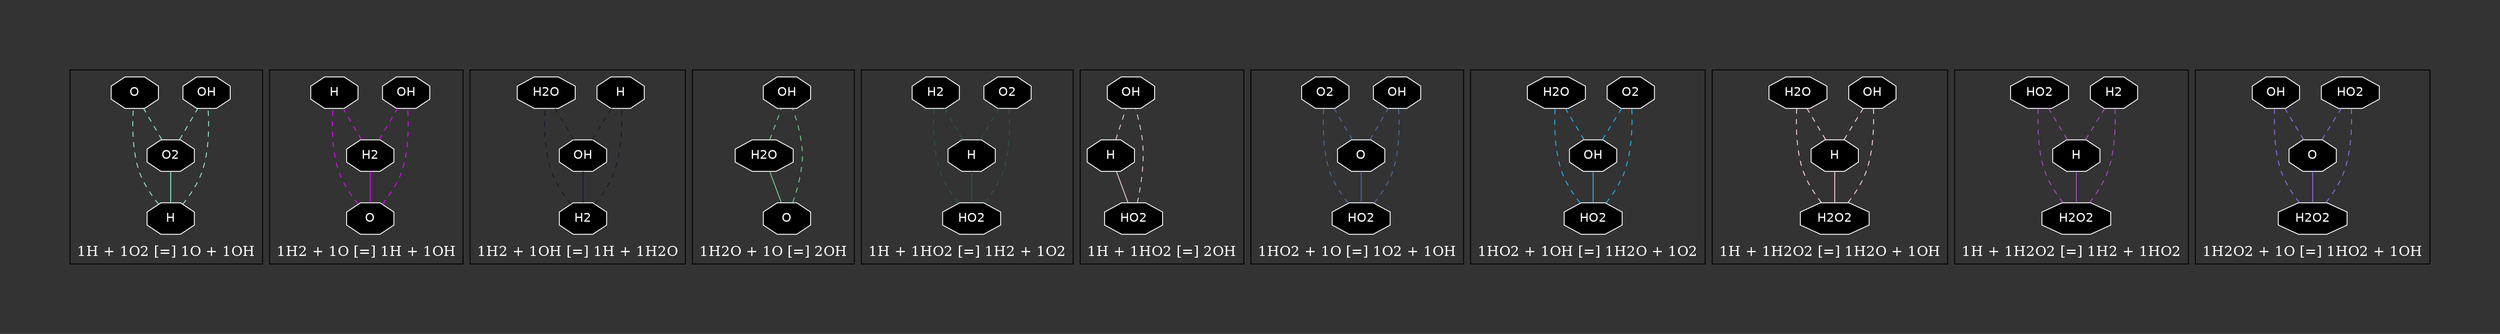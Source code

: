 digraph {
	graph [bgcolor="#333333" fontcolor=white fontsize=16 pad=1 rankdir=BT]
	node [color=white fillcolor=black fontcolor=white fontname=Helvetica shape=octagon style=filled]
	edge [arrowhead=open color=white fontcolor=white fontname=Courier fontsize=12 style=dashed]
	subgraph cluster0Reaction {
		graph [label="1H + 1O2 [=] 1O + 1OH"]
		"1H + 1O2 [=] 1O + 1OH --- H" [label=H rank=min]
		"1H + 1O2 [=] 1O + 1OH --- O2" [label=O2 rank=min]
		"1H + 1O2 [=] 1O + 1OH --- O" [label=O rank=max]
		"1H + 1O2 [=] 1O + 1OH --- OH" [label=OH rank=max]
		"1H + 1O2 [=] 1O + 1OH --- H" -> "1H + 1O2 [=] 1O + 1OH --- O" [arrowhead=none color="#92EBD7"]
		"1H + 1O2 [=] 1O + 1OH --- H" -> "1H + 1O2 [=] 1O + 1OH --- OH" [arrowhead=none color="#92EBD7"]
		"1H + 1O2 [=] 1O + 1OH --- H" -> "1H + 1O2 [=] 1O + 1OH --- O2" [arrowhead=none color="#92EBD7" style=filled]
		"1H + 1O2 [=] 1O + 1OH --- O2" -> "1H + 1O2 [=] 1O + 1OH --- O" [arrowhead=none color="#92EBD7"]
		"1H + 1O2 [=] 1O + 1OH --- O2" -> "1H + 1O2 [=] 1O + 1OH --- OH" [arrowhead=none color="#92EBD7"]
	}
	subgraph cluster1Reaction {
		graph [label="1H2 + 1O [=] 1H + 1OH"]
		"1H2 + 1O [=] 1H + 1OH --- O" [label=O rank=min]
		"1H2 + 1O [=] 1H + 1OH --- H2" [label=H2 rank=min]
		"1H2 + 1O [=] 1H + 1OH --- H" [label=H rank=max]
		"1H2 + 1O [=] 1H + 1OH --- OH" [label=OH rank=max]
		"1H2 + 1O [=] 1H + 1OH --- O" -> "1H2 + 1O [=] 1H + 1OH --- H" [arrowhead=none color="#E207FF"]
		"1H2 + 1O [=] 1H + 1OH --- O" -> "1H2 + 1O [=] 1H + 1OH --- OH" [arrowhead=none color="#E207FF"]
		"1H2 + 1O [=] 1H + 1OH --- O" -> "1H2 + 1O [=] 1H + 1OH --- H2" [arrowhead=none color="#E207FF" style=filled]
		"1H2 + 1O [=] 1H + 1OH --- H2" -> "1H2 + 1O [=] 1H + 1OH --- H" [arrowhead=none color="#E207FF"]
		"1H2 + 1O [=] 1H + 1OH --- H2" -> "1H2 + 1O [=] 1H + 1OH --- OH" [arrowhead=none color="#E207FF"]
	}
	subgraph cluster2Reaction {
		graph [label="1H2 + 1OH [=] 1H + 1H2O"]
		"1H2 + 1OH [=] 1H + 1H2O --- H2" [label=H2 rank=min]
		"1H2 + 1OH [=] 1H + 1H2O --- OH" [label=OH rank=min]
		"1H2 + 1OH [=] 1H + 1H2O --- H2O" [label=H2O rank=max]
		"1H2 + 1OH [=] 1H + 1H2O --- H" [label=H rank=max]
		"1H2 + 1OH [=] 1H + 1H2O --- H2" -> "1H2 + 1OH [=] 1H + 1H2O --- H2O" [arrowhead=none color="#191630"]
		"1H2 + 1OH [=] 1H + 1H2O --- H2" -> "1H2 + 1OH [=] 1H + 1H2O --- H" [arrowhead=none color="#191630"]
		"1H2 + 1OH [=] 1H + 1H2O --- H2" -> "1H2 + 1OH [=] 1H + 1H2O --- OH" [arrowhead=none color="#191630" style=filled]
		"1H2 + 1OH [=] 1H + 1H2O --- OH" -> "1H2 + 1OH [=] 1H + 1H2O --- H2O" [arrowhead=none color="#191630"]
		"1H2 + 1OH [=] 1H + 1H2O --- OH" -> "1H2 + 1OH [=] 1H + 1H2O --- H" [arrowhead=none color="#191630"]
	}
	subgraph cluster3Reaction {
		graph [label="1H2O + 1O [=] 2OH"]
		"1H2O + 1O [=] 2OH --- O" [label=O rank=min]
		"1H2O + 1O [=] 2OH --- H2O" [label=H2O rank=min]
		"1H2O + 1O [=] 2OH --- OH" [label=OH rank=max]
		"1H2O + 1O [=] 2OH --- O" -> "1H2O + 1O [=] 2OH --- OH" [arrowhead=none color="#6CCF8D"]
		"1H2O + 1O [=] 2OH --- O" -> "1H2O + 1O [=] 2OH --- H2O" [arrowhead=none color="#6CCF8D" style=filled]
		"1H2O + 1O [=] 2OH --- H2O" -> "1H2O + 1O [=] 2OH --- OH" [arrowhead=none color="#6CCF8D"]
	}
	subgraph cluster4Reaction {
		graph [label="1H + 1HO2 [=] 1H2 + 1O2"]
		"1H + 1HO2 [=] 1H2 + 1O2 --- HO2" [label=HO2 rank=min]
		"1H + 1HO2 [=] 1H2 + 1O2 --- H" [label=H rank=min]
		"1H + 1HO2 [=] 1H2 + 1O2 --- H2" [label=H2 rank=max]
		"1H + 1HO2 [=] 1H2 + 1O2 --- O2" [label=O2 rank=max]
		"1H + 1HO2 [=] 1H2 + 1O2 --- HO2" -> "1H + 1HO2 [=] 1H2 + 1O2 --- H2" [arrowhead=none color="#2B535A"]
		"1H + 1HO2 [=] 1H2 + 1O2 --- HO2" -> "1H + 1HO2 [=] 1H2 + 1O2 --- O2" [arrowhead=none color="#2B535A"]
		"1H + 1HO2 [=] 1H2 + 1O2 --- HO2" -> "1H + 1HO2 [=] 1H2 + 1O2 --- H" [arrowhead=none color="#2B535A" style=filled]
		"1H + 1HO2 [=] 1H2 + 1O2 --- H" -> "1H + 1HO2 [=] 1H2 + 1O2 --- H2" [arrowhead=none color="#2B535A"]
		"1H + 1HO2 [=] 1H2 + 1O2 --- H" -> "1H + 1HO2 [=] 1H2 + 1O2 --- O2" [arrowhead=none color="#2B535A"]
	}
	subgraph cluster5Reaction {
		graph [label="1H + 1HO2 [=] 2OH"]
		"1H + 1HO2 [=] 2OH --- HO2" [label=HO2 rank=min]
		"1H + 1HO2 [=] 2OH --- H" [label=H rank=min]
		"1H + 1HO2 [=] 2OH --- OH" [label=OH rank=max]
		"1H + 1HO2 [=] 2OH --- HO2" -> "1H + 1HO2 [=] 2OH --- OH" [arrowhead=none color="#E8C9D2"]
		"1H + 1HO2 [=] 2OH --- HO2" -> "1H + 1HO2 [=] 2OH --- H" [arrowhead=none color="#E8C9D2" style=filled]
		"1H + 1HO2 [=] 2OH --- H" -> "1H + 1HO2 [=] 2OH --- OH" [arrowhead=none color="#E8C9D2"]
	}
	subgraph cluster6Reaction {
		graph [label="1HO2 + 1O [=] 1O2 + 1OH"]
		"1HO2 + 1O [=] 1O2 + 1OH --- HO2" [label=HO2 rank=min]
		"1HO2 + 1O [=] 1O2 + 1OH --- O" [label=O rank=min]
		"1HO2 + 1O [=] 1O2 + 1OH --- O2" [label=O2 rank=max]
		"1HO2 + 1O [=] 1O2 + 1OH --- OH" [label=OH rank=max]
		"1HO2 + 1O [=] 1O2 + 1OH --- HO2" -> "1HO2 + 1O [=] 1O2 + 1OH --- O2" [arrowhead=none color="#4F6D9F"]
		"1HO2 + 1O [=] 1O2 + 1OH --- HO2" -> "1HO2 + 1O [=] 1O2 + 1OH --- OH" [arrowhead=none color="#4F6D9F"]
		"1HO2 + 1O [=] 1O2 + 1OH --- HO2" -> "1HO2 + 1O [=] 1O2 + 1OH --- O" [arrowhead=none color="#4F6D9F" style=filled]
		"1HO2 + 1O [=] 1O2 + 1OH --- O" -> "1HO2 + 1O [=] 1O2 + 1OH --- O2" [arrowhead=none color="#4F6D9F"]
		"1HO2 + 1O [=] 1O2 + 1OH --- O" -> "1HO2 + 1O [=] 1O2 + 1OH --- OH" [arrowhead=none color="#4F6D9F"]
	}
	subgraph cluster7Reaction {
		graph [label="1HO2 + 1OH [=] 1H2O + 1O2"]
		"1HO2 + 1OH [=] 1H2O + 1O2 --- HO2" [label=HO2 rank=min]
		"1HO2 + 1OH [=] 1H2O + 1O2 --- OH" [label=OH rank=min]
		"1HO2 + 1OH [=] 1H2O + 1O2 --- H2O" [label=H2O rank=max]
		"1HO2 + 1OH [=] 1H2O + 1O2 --- O2" [label=O2 rank=max]
		"1HO2 + 1OH [=] 1H2O + 1O2 --- HO2" -> "1HO2 + 1OH [=] 1H2O + 1O2 --- H2O" [arrowhead=none color="#1BBBF8"]
		"1HO2 + 1OH [=] 1H2O + 1O2 --- HO2" -> "1HO2 + 1OH [=] 1H2O + 1O2 --- O2" [arrowhead=none color="#1BBBF8"]
		"1HO2 + 1OH [=] 1H2O + 1O2 --- HO2" -> "1HO2 + 1OH [=] 1H2O + 1O2 --- OH" [arrowhead=none color="#1BBBF8" style=filled]
		"1HO2 + 1OH [=] 1H2O + 1O2 --- OH" -> "1HO2 + 1OH [=] 1H2O + 1O2 --- H2O" [arrowhead=none color="#1BBBF8"]
		"1HO2 + 1OH [=] 1H2O + 1O2 --- OH" -> "1HO2 + 1OH [=] 1H2O + 1O2 --- O2" [arrowhead=none color="#1BBBF8"]
	}
	subgraph cluster8Reaction {
		graph [label="1H + 1H2O2 [=] 1H2O + 1OH"]
		"1H + 1H2O2 [=] 1H2O + 1OH --- H2O2" [label=H2O2 rank=min]
		"1H + 1H2O2 [=] 1H2O + 1OH --- H" [label=H rank=min]
		"1H + 1H2O2 [=] 1H2O + 1OH --- H2O" [label=H2O rank=max]
		"1H + 1H2O2 [=] 1H2O + 1OH --- OH" [label=OH rank=max]
		"1H + 1H2O2 [=] 1H2O + 1OH --- H2O2" -> "1H + 1H2O2 [=] 1H2O + 1OH --- H2O" [arrowhead=none color="#FCD2DC"]
		"1H + 1H2O2 [=] 1H2O + 1OH --- H2O2" -> "1H + 1H2O2 [=] 1H2O + 1OH --- OH" [arrowhead=none color="#FCD2DC"]
		"1H + 1H2O2 [=] 1H2O + 1OH --- H2O2" -> "1H + 1H2O2 [=] 1H2O + 1OH --- H" [arrowhead=none color="#FCD2DC" style=filled]
		"1H + 1H2O2 [=] 1H2O + 1OH --- H" -> "1H + 1H2O2 [=] 1H2O + 1OH --- H2O" [arrowhead=none color="#FCD2DC"]
		"1H + 1H2O2 [=] 1H2O + 1OH --- H" -> "1H + 1H2O2 [=] 1H2O + 1OH --- OH" [arrowhead=none color="#FCD2DC"]
	}
	subgraph cluster9Reaction {
		graph [label="1H + 1H2O2 [=] 1H2 + 1HO2"]
		"1H + 1H2O2 [=] 1H2 + 1HO2 --- H2O2" [label=H2O2 rank=min]
		"1H + 1H2O2 [=] 1H2 + 1HO2 --- H" [label=H rank=min]
		"1H + 1H2O2 [=] 1H2 + 1HO2 --- HO2" [label=HO2 rank=max]
		"1H + 1H2O2 [=] 1H2 + 1HO2 --- H2" [label=H2 rank=max]
		"1H + 1H2O2 [=] 1H2 + 1HO2 --- H2O2" -> "1H + 1H2O2 [=] 1H2 + 1HO2 --- HO2" [arrowhead=none color="#AA4FC7"]
		"1H + 1H2O2 [=] 1H2 + 1HO2 --- H2O2" -> "1H + 1H2O2 [=] 1H2 + 1HO2 --- H2" [arrowhead=none color="#AA4FC7"]
		"1H + 1H2O2 [=] 1H2 + 1HO2 --- H2O2" -> "1H + 1H2O2 [=] 1H2 + 1HO2 --- H" [arrowhead=none color="#AA4FC7" style=filled]
		"1H + 1H2O2 [=] 1H2 + 1HO2 --- H" -> "1H + 1H2O2 [=] 1H2 + 1HO2 --- HO2" [arrowhead=none color="#AA4FC7"]
		"1H + 1H2O2 [=] 1H2 + 1HO2 --- H" -> "1H + 1H2O2 [=] 1H2 + 1HO2 --- H2" [arrowhead=none color="#AA4FC7"]
	}
	subgraph cluster10Reaction {
		graph [label="1H2O2 + 1O [=] 1HO2 + 1OH"]
		"1H2O2 + 1O [=] 1HO2 + 1OH --- H2O2" [label=H2O2 rank=min]
		"1H2O2 + 1O [=] 1HO2 + 1OH --- O" [label=O rank=min]
		"1H2O2 + 1O [=] 1HO2 + 1OH --- OH" [label=OH rank=max]
		"1H2O2 + 1O [=] 1HO2 + 1OH --- HO2" [label=HO2 rank=max]
		"1H2O2 + 1O [=] 1HO2 + 1OH --- H2O2" -> "1H2O2 + 1O [=] 1HO2 + 1OH --- OH" [arrowhead=none color="#946CEC"]
		"1H2O2 + 1O [=] 1HO2 + 1OH --- H2O2" -> "1H2O2 + 1O [=] 1HO2 + 1OH --- HO2" [arrowhead=none color="#946CEC"]
		"1H2O2 + 1O [=] 1HO2 + 1OH --- H2O2" -> "1H2O2 + 1O [=] 1HO2 + 1OH --- O" [arrowhead=none color="#946CEC" style=filled]
		"1H2O2 + 1O [=] 1HO2 + 1OH --- O" -> "1H2O2 + 1O [=] 1HO2 + 1OH --- OH" [arrowhead=none color="#946CEC"]
		"1H2O2 + 1O [=] 1HO2 + 1OH --- O" -> "1H2O2 + 1O [=] 1HO2 + 1OH --- HO2" [arrowhead=none color="#946CEC"]
	}
}
